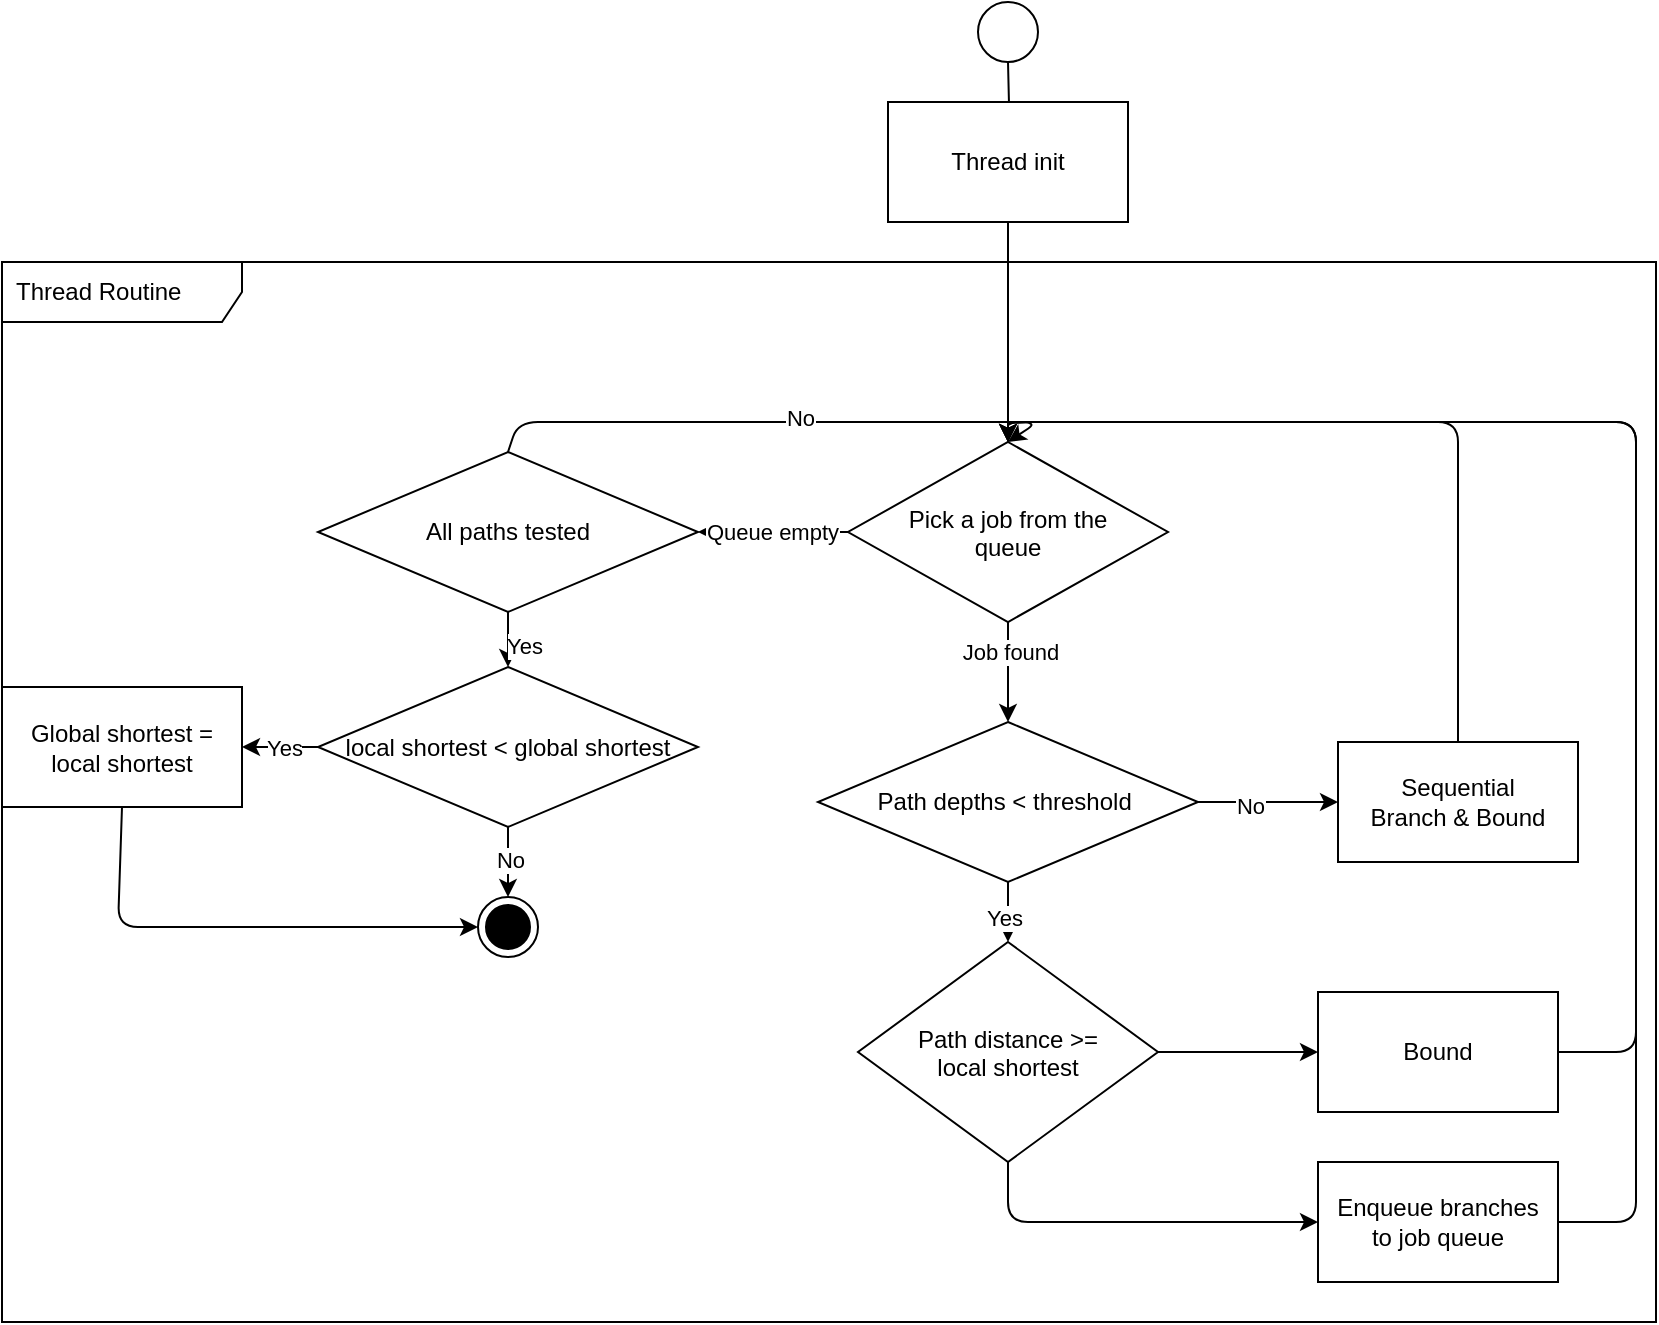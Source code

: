 <mxfile>
    <diagram name="Page-1" id="IRXrGAzZk-fSAHAxPG_1">
        <mxGraphModel dx="2192" dy="966" grid="1" gridSize="10" guides="1" tooltips="1" connect="1" arrows="1" fold="1" page="1" pageScale="1" pageWidth="827" pageHeight="1169" math="0" shadow="0">
            <root>
                <mxCell id="0"/>
                <mxCell id="1" parent="0"/>
                <mxCell id="evuOkTjY95VLcF-Q0Ab5-5" value="" style="edgeStyle=orthogonalEdgeStyle;rounded=0;orthogonalLoop=1;jettySize=auto;html=1;" parent="1" target="evuOkTjY95VLcF-Q0Ab5-4" edge="1">
                    <mxGeometry relative="1" as="geometry">
                        <mxPoint x="-324" y="160" as="sourcePoint"/>
                    </mxGeometry>
                </mxCell>
                <mxCell id="evuOkTjY95VLcF-Q0Ab5-8" style="edgeStyle=orthogonalEdgeStyle;rounded=0;orthogonalLoop=1;jettySize=auto;html=1;entryX=0.5;entryY=0;entryDx=0;entryDy=0;" parent="1" source="evuOkTjY95VLcF-Q0Ab5-4" target="2" edge="1">
                    <mxGeometry relative="1" as="geometry">
                        <mxPoint x="-324.0" y="260" as="targetPoint"/>
                    </mxGeometry>
                </mxCell>
                <mxCell id="evuOkTjY95VLcF-Q0Ab5-4" value="Thread init" style="whiteSpace=wrap;html=1;rounded=0;" parent="1" vertex="1">
                    <mxGeometry x="-384" y="180" width="120" height="60" as="geometry"/>
                </mxCell>
                <mxCell id="evuOkTjY95VLcF-Q0Ab5-12" value="" style="edgeStyle=orthogonalEdgeStyle;rounded=0;orthogonalLoop=1;jettySize=auto;html=1;entryX=0.5;entryY=0;entryDx=0;entryDy=0;" parent="1" source="evuOkTjY95VLcF-Q0Ab5-7" target="28" edge="1">
                    <mxGeometry relative="1" as="geometry">
                        <mxPoint x="-599.0" y="574" as="targetPoint"/>
                    </mxGeometry>
                </mxCell>
                <mxCell id="evuOkTjY95VLcF-Q0Ab5-16" value="Yes" style="edgeLabel;html=1;align=center;verticalAlign=middle;resizable=0;points=[];" parent="evuOkTjY95VLcF-Q0Ab5-12" vertex="1" connectable="0">
                    <mxGeometry x="-0.123" y="2" relative="1" as="geometry">
                        <mxPoint as="offset"/>
                    </mxGeometry>
                </mxCell>
                <mxCell id="evuOkTjY95VLcF-Q0Ab5-15" value="" style="edgeStyle=orthogonalEdgeStyle;rounded=0;orthogonalLoop=1;jettySize=auto;html=1;" parent="1" source="evuOkTjY95VLcF-Q0Ab5-7" target="evuOkTjY95VLcF-Q0Ab5-14" edge="1">
                    <mxGeometry relative="1" as="geometry"/>
                </mxCell>
                <mxCell id="evuOkTjY95VLcF-Q0Ab5-17" value="No" style="edgeLabel;html=1;align=center;verticalAlign=middle;resizable=0;points=[];" parent="evuOkTjY95VLcF-Q0Ab5-15" vertex="1" connectable="0">
                    <mxGeometry x="-0.277" y="-2" relative="1" as="geometry">
                        <mxPoint as="offset"/>
                    </mxGeometry>
                </mxCell>
                <mxCell id="evuOkTjY95VLcF-Q0Ab5-7" value="Path depths &amp;lt; threshold&amp;nbsp;" style="rhombus;whiteSpace=wrap;html=1;" parent="1" vertex="1">
                    <mxGeometry x="-419" y="490" width="190" height="80" as="geometry"/>
                </mxCell>
                <mxCell id="8" style="edgeStyle=none;html=1;exitX=0.5;exitY=0;exitDx=0;exitDy=0;entryX=0.5;entryY=0;entryDx=0;entryDy=0;" edge="1" parent="1" source="evuOkTjY95VLcF-Q0Ab5-14" target="2">
                    <mxGeometry relative="1" as="geometry">
                        <Array as="points">
                            <mxPoint x="-99" y="340"/>
                            <mxPoint x="-324" y="340"/>
                        </Array>
                    </mxGeometry>
                </mxCell>
                <mxCell id="evuOkTjY95VLcF-Q0Ab5-14" value="Sequential&lt;br&gt;Branch &amp;amp; Bound" style="whiteSpace=wrap;html=1;" parent="1" vertex="1">
                    <mxGeometry x="-159" y="500" width="120" height="60" as="geometry"/>
                </mxCell>
                <mxCell id="31" style="edgeStyle=none;html=1;exitX=1;exitY=0.5;exitDx=0;exitDy=0;entryX=0.5;entryY=0;entryDx=0;entryDy=0;" edge="1" parent="1" source="evuOkTjY95VLcF-Q0Ab5-30" target="2">
                    <mxGeometry relative="1" as="geometry">
                        <Array as="points">
                            <mxPoint x="-10" y="655"/>
                            <mxPoint x="-10" y="340"/>
                            <mxPoint x="-324" y="340"/>
                        </Array>
                    </mxGeometry>
                </mxCell>
                <mxCell id="evuOkTjY95VLcF-Q0Ab5-30" value="Bound" style="whiteSpace=wrap;html=1;" parent="1" vertex="1">
                    <mxGeometry x="-169" y="625" width="120" height="60" as="geometry"/>
                </mxCell>
                <mxCell id="12" style="edgeStyle=none;html=1;exitX=0.5;exitY=0;exitDx=0;exitDy=0;entryX=0.5;entryY=0;entryDx=0;entryDy=0;" edge="1" parent="1" source="evuOkTjY95VLcF-Q0Ab5-41" target="2">
                    <mxGeometry relative="1" as="geometry">
                        <Array as="points">
                            <mxPoint x="-569" y="340"/>
                            <mxPoint x="-309" y="340"/>
                        </Array>
                    </mxGeometry>
                </mxCell>
                <mxCell id="13" value="No" style="edgeLabel;html=1;align=center;verticalAlign=middle;resizable=0;points=[];" vertex="1" connectable="0" parent="12">
                    <mxGeometry x="0.069" y="2" relative="1" as="geometry">
                        <mxPoint as="offset"/>
                    </mxGeometry>
                </mxCell>
                <mxCell id="15" style="edgeStyle=none;html=1;exitX=0.5;exitY=1;exitDx=0;exitDy=0;entryX=0.5;entryY=0;entryDx=0;entryDy=0;" edge="1" parent="1" source="evuOkTjY95VLcF-Q0Ab5-41" target="9">
                    <mxGeometry relative="1" as="geometry"/>
                </mxCell>
                <mxCell id="16" value="Yes" style="edgeLabel;html=1;align=center;verticalAlign=middle;resizable=0;points=[];" vertex="1" connectable="0" parent="15">
                    <mxGeometry x="0.268" y="1" relative="1" as="geometry">
                        <mxPoint x="7" y="-1" as="offset"/>
                    </mxGeometry>
                </mxCell>
                <mxCell id="evuOkTjY95VLcF-Q0Ab5-41" value="All paths tested" style="rhombus;whiteSpace=wrap;html=1;" parent="1" vertex="1">
                    <mxGeometry x="-669" y="355" width="190" height="80" as="geometry"/>
                </mxCell>
                <mxCell id="4" style="edgeStyle=none;html=1;exitX=0.5;exitY=1;exitDx=0;exitDy=0;entryX=0.5;entryY=0;entryDx=0;entryDy=0;" edge="1" parent="1" source="2" target="evuOkTjY95VLcF-Q0Ab5-7">
                    <mxGeometry relative="1" as="geometry">
                        <mxPoint x="-323.828" y="530" as="targetPoint"/>
                    </mxGeometry>
                </mxCell>
                <mxCell id="5" value="Job found" style="edgeLabel;html=1;align=center;verticalAlign=middle;resizable=0;points=[];" vertex="1" connectable="0" parent="4">
                    <mxGeometry x="-0.408" y="1" relative="1" as="geometry">
                        <mxPoint as="offset"/>
                    </mxGeometry>
                </mxCell>
                <mxCell id="6" style="edgeStyle=none;html=1;exitX=0;exitY=0.5;exitDx=0;exitDy=0;entryX=1;entryY=0.5;entryDx=0;entryDy=0;" edge="1" parent="1" source="2" target="evuOkTjY95VLcF-Q0Ab5-41">
                    <mxGeometry relative="1" as="geometry">
                        <mxPoint x="-489" y="390" as="targetPoint"/>
                        <Array as="points">
                            <mxPoint x="-429" y="395"/>
                        </Array>
                    </mxGeometry>
                </mxCell>
                <mxCell id="7" value="Queue empty" style="edgeLabel;html=1;align=center;verticalAlign=middle;resizable=0;points=[];" vertex="1" connectable="0" parent="6">
                    <mxGeometry x="-0.438" y="-2" relative="1" as="geometry">
                        <mxPoint x="-17" y="2" as="offset"/>
                    </mxGeometry>
                </mxCell>
                <mxCell id="2" value="Pick a job from the&#10;queue" style="rhombus;" vertex="1" parent="1">
                    <mxGeometry x="-404" y="350" width="160" height="90" as="geometry"/>
                </mxCell>
                <mxCell id="18" style="edgeStyle=none;html=1;exitX=0.5;exitY=1;exitDx=0;exitDy=0;entryX=0.5;entryY=0;entryDx=0;entryDy=0;" edge="1" parent="1" source="9" target="19">
                    <mxGeometry relative="1" as="geometry">
                        <mxPoint x="-573.941" y="567.5" as="targetPoint"/>
                        <Array as="points">
                            <mxPoint x="-574" y="547.5"/>
                        </Array>
                    </mxGeometry>
                </mxCell>
                <mxCell id="20" value="No" style="edgeLabel;html=1;align=center;verticalAlign=middle;resizable=0;points=[];" vertex="1" connectable="0" parent="18">
                    <mxGeometry x="-0.071" y="1" relative="1" as="geometry">
                        <mxPoint as="offset"/>
                    </mxGeometry>
                </mxCell>
                <mxCell id="21" style="edgeStyle=none;html=1;exitX=0;exitY=0.5;exitDx=0;exitDy=0;entryX=1;entryY=0.5;entryDx=0;entryDy=0;" edge="1" parent="1" source="9" target="23">
                    <mxGeometry relative="1" as="geometry">
                        <mxPoint x="-709" y="492.357" as="targetPoint"/>
                        <Array as="points"/>
                    </mxGeometry>
                </mxCell>
                <mxCell id="26" value="Yes" style="edgeLabel;html=1;align=center;verticalAlign=middle;resizable=0;points=[];" vertex="1" connectable="0" parent="21">
                    <mxGeometry x="-0.092" relative="1" as="geometry">
                        <mxPoint as="offset"/>
                    </mxGeometry>
                </mxCell>
                <mxCell id="9" value="local shortest &amp;lt; global shortest" style="rhombus;whiteSpace=wrap;html=1;" vertex="1" parent="1">
                    <mxGeometry x="-669" y="462.5" width="190" height="80" as="geometry"/>
                </mxCell>
                <mxCell id="14" value="" style="ellipse;" vertex="1" parent="1">
                    <mxGeometry x="-339" y="130" width="30" height="30" as="geometry"/>
                </mxCell>
                <mxCell id="19" value="" style="ellipse;html=1;shape=endState;fillColor=strokeColor;" vertex="1" parent="1">
                    <mxGeometry x="-589" y="577.5" width="30" height="30" as="geometry"/>
                </mxCell>
                <mxCell id="25" style="edgeStyle=none;html=1;exitX=0.5;exitY=1;exitDx=0;exitDy=0;entryX=0;entryY=0.5;entryDx=0;entryDy=0;" edge="1" parent="1" source="23" target="19">
                    <mxGeometry relative="1" as="geometry">
                        <Array as="points">
                            <mxPoint x="-769" y="592.5"/>
                        </Array>
                    </mxGeometry>
                </mxCell>
                <mxCell id="23" value="Global shortest =&lt;br&gt;local shortest" style="rounded=0;whiteSpace=wrap;html=1;" vertex="1" parent="1">
                    <mxGeometry x="-827" y="472.5" width="120" height="60" as="geometry"/>
                </mxCell>
                <mxCell id="30" style="edgeStyle=none;html=1;exitX=1;exitY=0.5;exitDx=0;exitDy=0;entryX=0;entryY=0.5;entryDx=0;entryDy=0;" edge="1" parent="1" source="28" target="evuOkTjY95VLcF-Q0Ab5-30">
                    <mxGeometry relative="1" as="geometry"/>
                </mxCell>
                <mxCell id="33" style="edgeStyle=none;html=1;exitX=0.5;exitY=1;exitDx=0;exitDy=0;entryX=0;entryY=0.5;entryDx=0;entryDy=0;" edge="1" parent="1" source="28" target="32">
                    <mxGeometry relative="1" as="geometry">
                        <Array as="points">
                            <mxPoint x="-324" y="740"/>
                        </Array>
                    </mxGeometry>
                </mxCell>
                <mxCell id="28" value="Path distance &gt;=&#10;local shortest" style="rhombus;" vertex="1" parent="1">
                    <mxGeometry x="-399" y="600" width="150" height="110" as="geometry"/>
                </mxCell>
                <mxCell id="34" style="edgeStyle=none;html=1;exitX=1;exitY=0.5;exitDx=0;exitDy=0;entryX=0.5;entryY=0;entryDx=0;entryDy=0;" edge="1" parent="1" source="32" target="2">
                    <mxGeometry relative="1" as="geometry">
                        <Array as="points">
                            <mxPoint x="-10" y="740"/>
                            <mxPoint x="-10" y="340"/>
                            <mxPoint x="-324" y="340"/>
                        </Array>
                    </mxGeometry>
                </mxCell>
                <mxCell id="32" value="Enqueue branches&lt;br&gt;to job queue" style="whiteSpace=wrap;html=1;" vertex="1" parent="1">
                    <mxGeometry x="-169" y="710" width="120" height="60" as="geometry"/>
                </mxCell>
                <mxCell id="35" value="Thread Routine" style="shape=umlFrame;whiteSpace=wrap;html=1;width=120;height=30;boundedLbl=1;verticalAlign=middle;align=left;spacingLeft=5;" vertex="1" parent="1">
                    <mxGeometry x="-827" y="260" width="827" height="530" as="geometry"/>
                </mxCell>
            </root>
        </mxGraphModel>
    </diagram>
</mxfile>